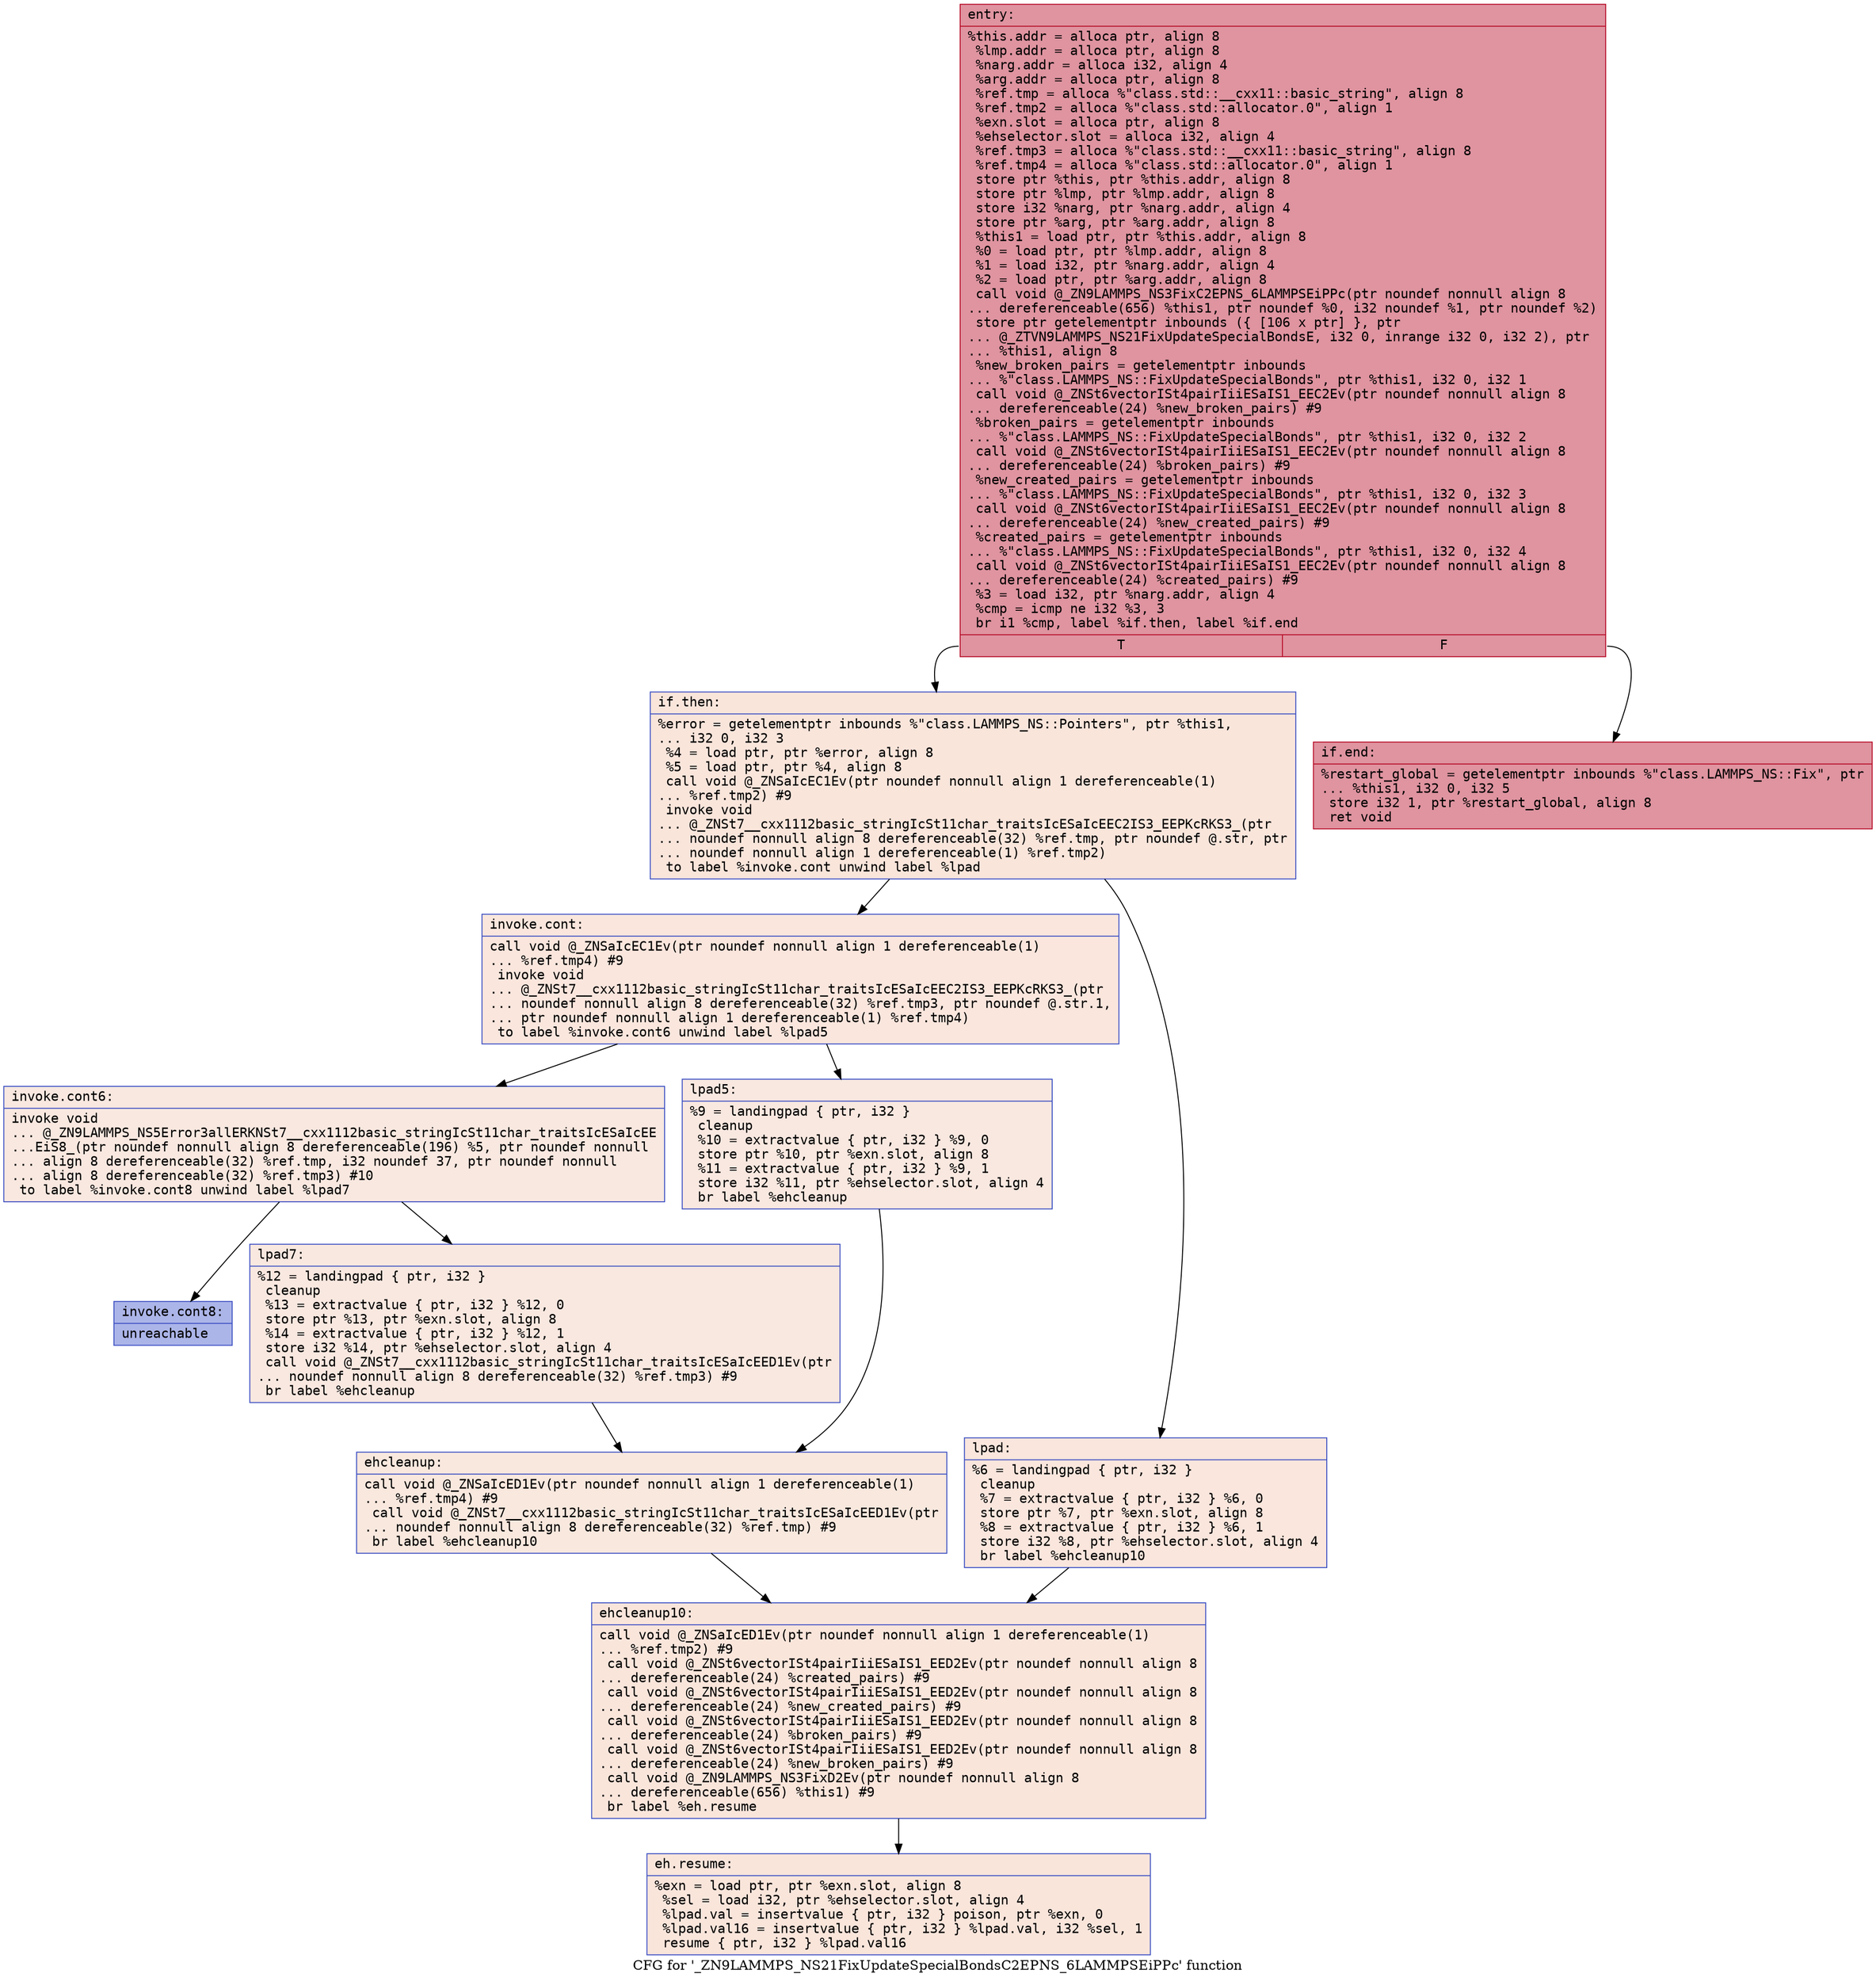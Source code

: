 digraph "CFG for '_ZN9LAMMPS_NS21FixUpdateSpecialBondsC2EPNS_6LAMMPSEiPPc' function" {
	label="CFG for '_ZN9LAMMPS_NS21FixUpdateSpecialBondsC2EPNS_6LAMMPSEiPPc' function";

	Node0x55c954e969f0 [shape=record,color="#b70d28ff", style=filled, fillcolor="#b70d2870" fontname="Courier",label="{entry:\l|  %this.addr = alloca ptr, align 8\l  %lmp.addr = alloca ptr, align 8\l  %narg.addr = alloca i32, align 4\l  %arg.addr = alloca ptr, align 8\l  %ref.tmp = alloca %\"class.std::__cxx11::basic_string\", align 8\l  %ref.tmp2 = alloca %\"class.std::allocator.0\", align 1\l  %exn.slot = alloca ptr, align 8\l  %ehselector.slot = alloca i32, align 4\l  %ref.tmp3 = alloca %\"class.std::__cxx11::basic_string\", align 8\l  %ref.tmp4 = alloca %\"class.std::allocator.0\", align 1\l  store ptr %this, ptr %this.addr, align 8\l  store ptr %lmp, ptr %lmp.addr, align 8\l  store i32 %narg, ptr %narg.addr, align 4\l  store ptr %arg, ptr %arg.addr, align 8\l  %this1 = load ptr, ptr %this.addr, align 8\l  %0 = load ptr, ptr %lmp.addr, align 8\l  %1 = load i32, ptr %narg.addr, align 4\l  %2 = load ptr, ptr %arg.addr, align 8\l  call void @_ZN9LAMMPS_NS3FixC2EPNS_6LAMMPSEiPPc(ptr noundef nonnull align 8\l... dereferenceable(656) %this1, ptr noundef %0, i32 noundef %1, ptr noundef %2)\l  store ptr getelementptr inbounds (\{ [106 x ptr] \}, ptr\l... @_ZTVN9LAMMPS_NS21FixUpdateSpecialBondsE, i32 0, inrange i32 0, i32 2), ptr\l... %this1, align 8\l  %new_broken_pairs = getelementptr inbounds\l... %\"class.LAMMPS_NS::FixUpdateSpecialBonds\", ptr %this1, i32 0, i32 1\l  call void @_ZNSt6vectorISt4pairIiiESaIS1_EEC2Ev(ptr noundef nonnull align 8\l... dereferenceable(24) %new_broken_pairs) #9\l  %broken_pairs = getelementptr inbounds\l... %\"class.LAMMPS_NS::FixUpdateSpecialBonds\", ptr %this1, i32 0, i32 2\l  call void @_ZNSt6vectorISt4pairIiiESaIS1_EEC2Ev(ptr noundef nonnull align 8\l... dereferenceable(24) %broken_pairs) #9\l  %new_created_pairs = getelementptr inbounds\l... %\"class.LAMMPS_NS::FixUpdateSpecialBonds\", ptr %this1, i32 0, i32 3\l  call void @_ZNSt6vectorISt4pairIiiESaIS1_EEC2Ev(ptr noundef nonnull align 8\l... dereferenceable(24) %new_created_pairs) #9\l  %created_pairs = getelementptr inbounds\l... %\"class.LAMMPS_NS::FixUpdateSpecialBonds\", ptr %this1, i32 0, i32 4\l  call void @_ZNSt6vectorISt4pairIiiESaIS1_EEC2Ev(ptr noundef nonnull align 8\l... dereferenceable(24) %created_pairs) #9\l  %3 = load i32, ptr %narg.addr, align 4\l  %cmp = icmp ne i32 %3, 3\l  br i1 %cmp, label %if.then, label %if.end\l|{<s0>T|<s1>F}}"];
	Node0x55c954e969f0:s0 -> Node0x55c954e995d0[tooltip="entry -> if.then\nProbability 0.00%" ];
	Node0x55c954e969f0:s1 -> Node0x55c954e996a0[tooltip="entry -> if.end\nProbability 100.00%" ];
	Node0x55c954e995d0 [shape=record,color="#3d50c3ff", style=filled, fillcolor="#f4c5ad70" fontname="Courier",label="{if.then:\l|  %error = getelementptr inbounds %\"class.LAMMPS_NS::Pointers\", ptr %this1,\l... i32 0, i32 3\l  %4 = load ptr, ptr %error, align 8\l  %5 = load ptr, ptr %4, align 8\l  call void @_ZNSaIcEC1Ev(ptr noundef nonnull align 1 dereferenceable(1)\l... %ref.tmp2) #9\l  invoke void\l... @_ZNSt7__cxx1112basic_stringIcSt11char_traitsIcESaIcEEC2IS3_EEPKcRKS3_(ptr\l... noundef nonnull align 8 dereferenceable(32) %ref.tmp, ptr noundef @.str, ptr\l... noundef nonnull align 1 dereferenceable(1) %ref.tmp2)\l          to label %invoke.cont unwind label %lpad\l}"];
	Node0x55c954e995d0 -> Node0x55c954e99cc0[tooltip="if.then -> invoke.cont\nProbability 50.00%" ];
	Node0x55c954e995d0 -> Node0x55c954e9a090[tooltip="if.then -> lpad\nProbability 50.00%" ];
	Node0x55c954e99cc0 [shape=record,color="#3d50c3ff", style=filled, fillcolor="#f3c7b170" fontname="Courier",label="{invoke.cont:\l|  call void @_ZNSaIcEC1Ev(ptr noundef nonnull align 1 dereferenceable(1)\l... %ref.tmp4) #9\l  invoke void\l... @_ZNSt7__cxx1112basic_stringIcSt11char_traitsIcESaIcEEC2IS3_EEPKcRKS3_(ptr\l... noundef nonnull align 8 dereferenceable(32) %ref.tmp3, ptr noundef @.str.1,\l... ptr noundef nonnull align 1 dereferenceable(1) %ref.tmp4)\l          to label %invoke.cont6 unwind label %lpad5\l}"];
	Node0x55c954e99cc0 -> Node0x55c954e9a3f0[tooltip="invoke.cont -> invoke.cont6\nProbability 50.00%" ];
	Node0x55c954e99cc0 -> Node0x55c954e9a440[tooltip="invoke.cont -> lpad5\nProbability 50.00%" ];
	Node0x55c954e9a3f0 [shape=record,color="#3d50c3ff", style=filled, fillcolor="#f1ccb870" fontname="Courier",label="{invoke.cont6:\l|  invoke void\l... @_ZN9LAMMPS_NS5Error3allERKNSt7__cxx1112basic_stringIcSt11char_traitsIcESaIcEE\l...EiS8_(ptr noundef nonnull align 8 dereferenceable(196) %5, ptr noundef nonnull\l... align 8 dereferenceable(32) %ref.tmp, i32 noundef 37, ptr noundef nonnull\l... align 8 dereferenceable(32) %ref.tmp3) #10\l          to label %invoke.cont8 unwind label %lpad7\l}"];
	Node0x55c954e9a3f0 -> Node0x55c954e9a3a0[tooltip="invoke.cont6 -> invoke.cont8\nProbability 0.00%" ];
	Node0x55c954e9a3f0 -> Node0x55c954e9ae80[tooltip="invoke.cont6 -> lpad7\nProbability 100.00%" ];
	Node0x55c954e9a3a0 [shape=record,color="#3d50c3ff", style=filled, fillcolor="#4358cb70" fontname="Courier",label="{invoke.cont8:\l|  unreachable\l}"];
	Node0x55c954e9a090 [shape=record,color="#3d50c3ff", style=filled, fillcolor="#f3c7b170" fontname="Courier",label="{lpad:\l|  %6 = landingpad \{ ptr, i32 \}\l          cleanup\l  %7 = extractvalue \{ ptr, i32 \} %6, 0\l  store ptr %7, ptr %exn.slot, align 8\l  %8 = extractvalue \{ ptr, i32 \} %6, 1\l  store i32 %8, ptr %ehselector.slot, align 4\l  br label %ehcleanup10\l}"];
	Node0x55c954e9a090 -> Node0x55c954e9c530[tooltip="lpad -> ehcleanup10\nProbability 100.00%" ];
	Node0x55c954e9a440 [shape=record,color="#3d50c3ff", style=filled, fillcolor="#f1ccb870" fontname="Courier",label="{lpad5:\l|  %9 = landingpad \{ ptr, i32 \}\l          cleanup\l  %10 = extractvalue \{ ptr, i32 \} %9, 0\l  store ptr %10, ptr %exn.slot, align 8\l  %11 = extractvalue \{ ptr, i32 \} %9, 1\l  store i32 %11, ptr %ehselector.slot, align 4\l  br label %ehcleanup\l}"];
	Node0x55c954e9a440 -> Node0x55c954e9c880[tooltip="lpad5 -> ehcleanup\nProbability 100.00%" ];
	Node0x55c954e9ae80 [shape=record,color="#3d50c3ff", style=filled, fillcolor="#f1ccb870" fontname="Courier",label="{lpad7:\l|  %12 = landingpad \{ ptr, i32 \}\l          cleanup\l  %13 = extractvalue \{ ptr, i32 \} %12, 0\l  store ptr %13, ptr %exn.slot, align 8\l  %14 = extractvalue \{ ptr, i32 \} %12, 1\l  store i32 %14, ptr %ehselector.slot, align 4\l  call void @_ZNSt7__cxx1112basic_stringIcSt11char_traitsIcESaIcEED1Ev(ptr\l... noundef nonnull align 8 dereferenceable(32) %ref.tmp3) #9\l  br label %ehcleanup\l}"];
	Node0x55c954e9ae80 -> Node0x55c954e9c880[tooltip="lpad7 -> ehcleanup\nProbability 100.00%" ];
	Node0x55c954e9c880 [shape=record,color="#3d50c3ff", style=filled, fillcolor="#f2cab570" fontname="Courier",label="{ehcleanup:\l|  call void @_ZNSaIcED1Ev(ptr noundef nonnull align 1 dereferenceable(1)\l... %ref.tmp4) #9\l  call void @_ZNSt7__cxx1112basic_stringIcSt11char_traitsIcESaIcEED1Ev(ptr\l... noundef nonnull align 8 dereferenceable(32) %ref.tmp) #9\l  br label %ehcleanup10\l}"];
	Node0x55c954e9c880 -> Node0x55c954e9c530[tooltip="ehcleanup -> ehcleanup10\nProbability 100.00%" ];
	Node0x55c954e9c530 [shape=record,color="#3d50c3ff", style=filled, fillcolor="#f4c5ad70" fontname="Courier",label="{ehcleanup10:\l|  call void @_ZNSaIcED1Ev(ptr noundef nonnull align 1 dereferenceable(1)\l... %ref.tmp2) #9\l  call void @_ZNSt6vectorISt4pairIiiESaIS1_EED2Ev(ptr noundef nonnull align 8\l... dereferenceable(24) %created_pairs) #9\l  call void @_ZNSt6vectorISt4pairIiiESaIS1_EED2Ev(ptr noundef nonnull align 8\l... dereferenceable(24) %new_created_pairs) #9\l  call void @_ZNSt6vectorISt4pairIiiESaIS1_EED2Ev(ptr noundef nonnull align 8\l... dereferenceable(24) %broken_pairs) #9\l  call void @_ZNSt6vectorISt4pairIiiESaIS1_EED2Ev(ptr noundef nonnull align 8\l... dereferenceable(24) %new_broken_pairs) #9\l  call void @_ZN9LAMMPS_NS3FixD2Ev(ptr noundef nonnull align 8\l... dereferenceable(656) %this1) #9\l  br label %eh.resume\l}"];
	Node0x55c954e9c530 -> Node0x55c954e9da40[tooltip="ehcleanup10 -> eh.resume\nProbability 100.00%" ];
	Node0x55c954e996a0 [shape=record,color="#b70d28ff", style=filled, fillcolor="#b70d2870" fontname="Courier",label="{if.end:\l|  %restart_global = getelementptr inbounds %\"class.LAMMPS_NS::Fix\", ptr\l... %this1, i32 0, i32 5\l  store i32 1, ptr %restart_global, align 8\l  ret void\l}"];
	Node0x55c954e9da40 [shape=record,color="#3d50c3ff", style=filled, fillcolor="#f4c5ad70" fontname="Courier",label="{eh.resume:\l|  %exn = load ptr, ptr %exn.slot, align 8\l  %sel = load i32, ptr %ehselector.slot, align 4\l  %lpad.val = insertvalue \{ ptr, i32 \} poison, ptr %exn, 0\l  %lpad.val16 = insertvalue \{ ptr, i32 \} %lpad.val, i32 %sel, 1\l  resume \{ ptr, i32 \} %lpad.val16\l}"];
}
